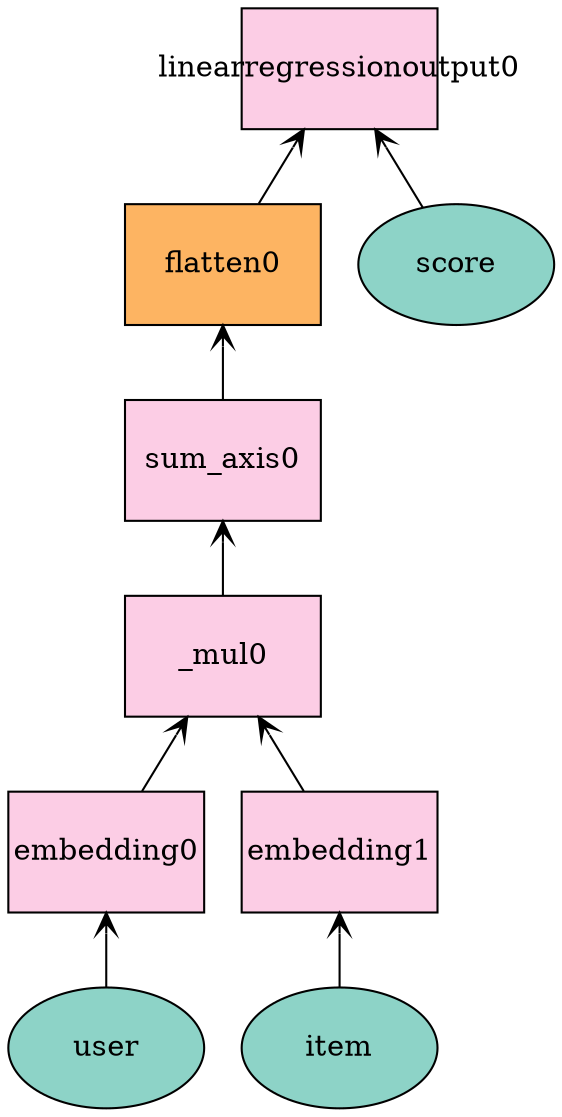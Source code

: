 digraph plot {
	user [label=user fillcolor="#8dd3c7" fixedsize=true height=0.8034 shape=oval style=filled width=1.3]
	embedding0 [label=embedding0 fillcolor="#fccde5" fixedsize=true height=0.8034 shape=box style=filled width=1.3]
	item [label=item fillcolor="#8dd3c7" fixedsize=true height=0.8034 shape=oval style=filled width=1.3]
	embedding1 [label=embedding1 fillcolor="#fccde5" fixedsize=true height=0.8034 shape=box style=filled width=1.3]
	_mul0 [label=_mul0 fillcolor="#fccde5" fixedsize=true height=0.8034 shape=box style=filled width=1.3]
	sum_axis0 [label=sum_axis0 fillcolor="#fccde5" fixedsize=true height=0.8034 shape=box style=filled width=1.3]
	flatten0 [label=flatten0 fillcolor="#fdb462" fixedsize=true height=0.8034 shape=box style=filled width=1.3]
	score [label=score fillcolor="#8dd3c7" fixedsize=true height=0.8034 shape=oval style=filled width=1.3]
	linearregressionoutput0 [label=linearregressionoutput0 fillcolor="#fccde5" fixedsize=true height=0.8034 shape=box style=filled width=1.3]
	embedding0 -> user [arrowtail=open dir=back]
	embedding1 -> item [arrowtail=open dir=back]
	_mul0 -> embedding0 [arrowtail=open dir=back]
	_mul0 -> embedding1 [arrowtail=open dir=back]
	sum_axis0 -> _mul0 [arrowtail=open dir=back]
	flatten0 -> sum_axis0 [arrowtail=open dir=back]
	linearregressionoutput0 -> flatten0 [arrowtail=open dir=back]
	linearregressionoutput0 -> score [arrowtail=open dir=back]
}
